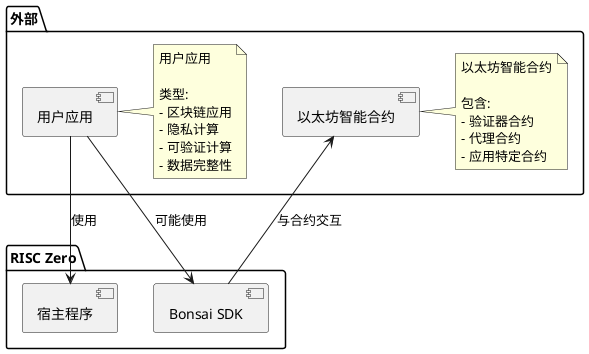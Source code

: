 @startuml 外部组件架构图

package "外部" {
  [以太坊智能合约] as eth_contracts
  [用户应用] as user_apps
  
  note right of eth_contracts
    以太坊智能合约
    
    包含:
    - 验证器合约
    - 代理合约
    - 应用特定合约
  end note
  
  note right of user_apps
    用户应用
    
    类型:
    - 区块链应用
    - 隐私计算
    - 可验证计算
    - 数据完整性
  end note
}

package "RISC Zero" {
  [宿主程序] as host
  [Bonsai SDK] as bonsai_sdk
}

' 关系
user_apps --> host : 使用
user_apps --> bonsai_sdk : 可能使用
bonsai_sdk --> eth_contracts : 与合约交互

@enduml